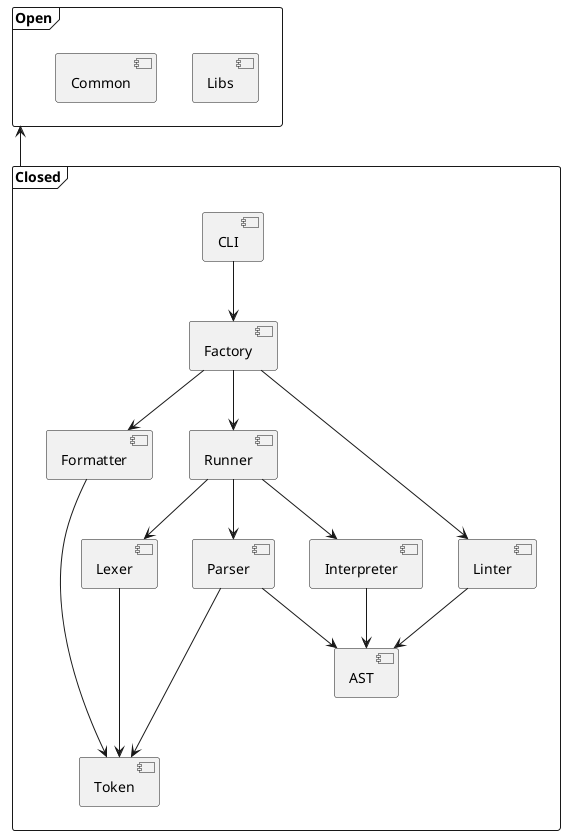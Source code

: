 @startuml
frame "Open" {
    component Libs
    component Common
}

frame "Closed" {
    component Runner
    component Token
    component AST
    component Linter
    component Lexer
    component Parser
    component Interpreter
    component Formatter
    component Factory
    component CLI
}
CLI --> Factory
Factory ---> Linter
Factory -> Formatter
Factory --> Runner
Runner --> Lexer
Runner --> Parser
Runner --> Interpreter
Linter --> AST
Interpreter --> AST
Parser --> AST
Parser --> Token
Formatter ---> Token
Lexer ---> Token

Open <-down- Closed

@enduml